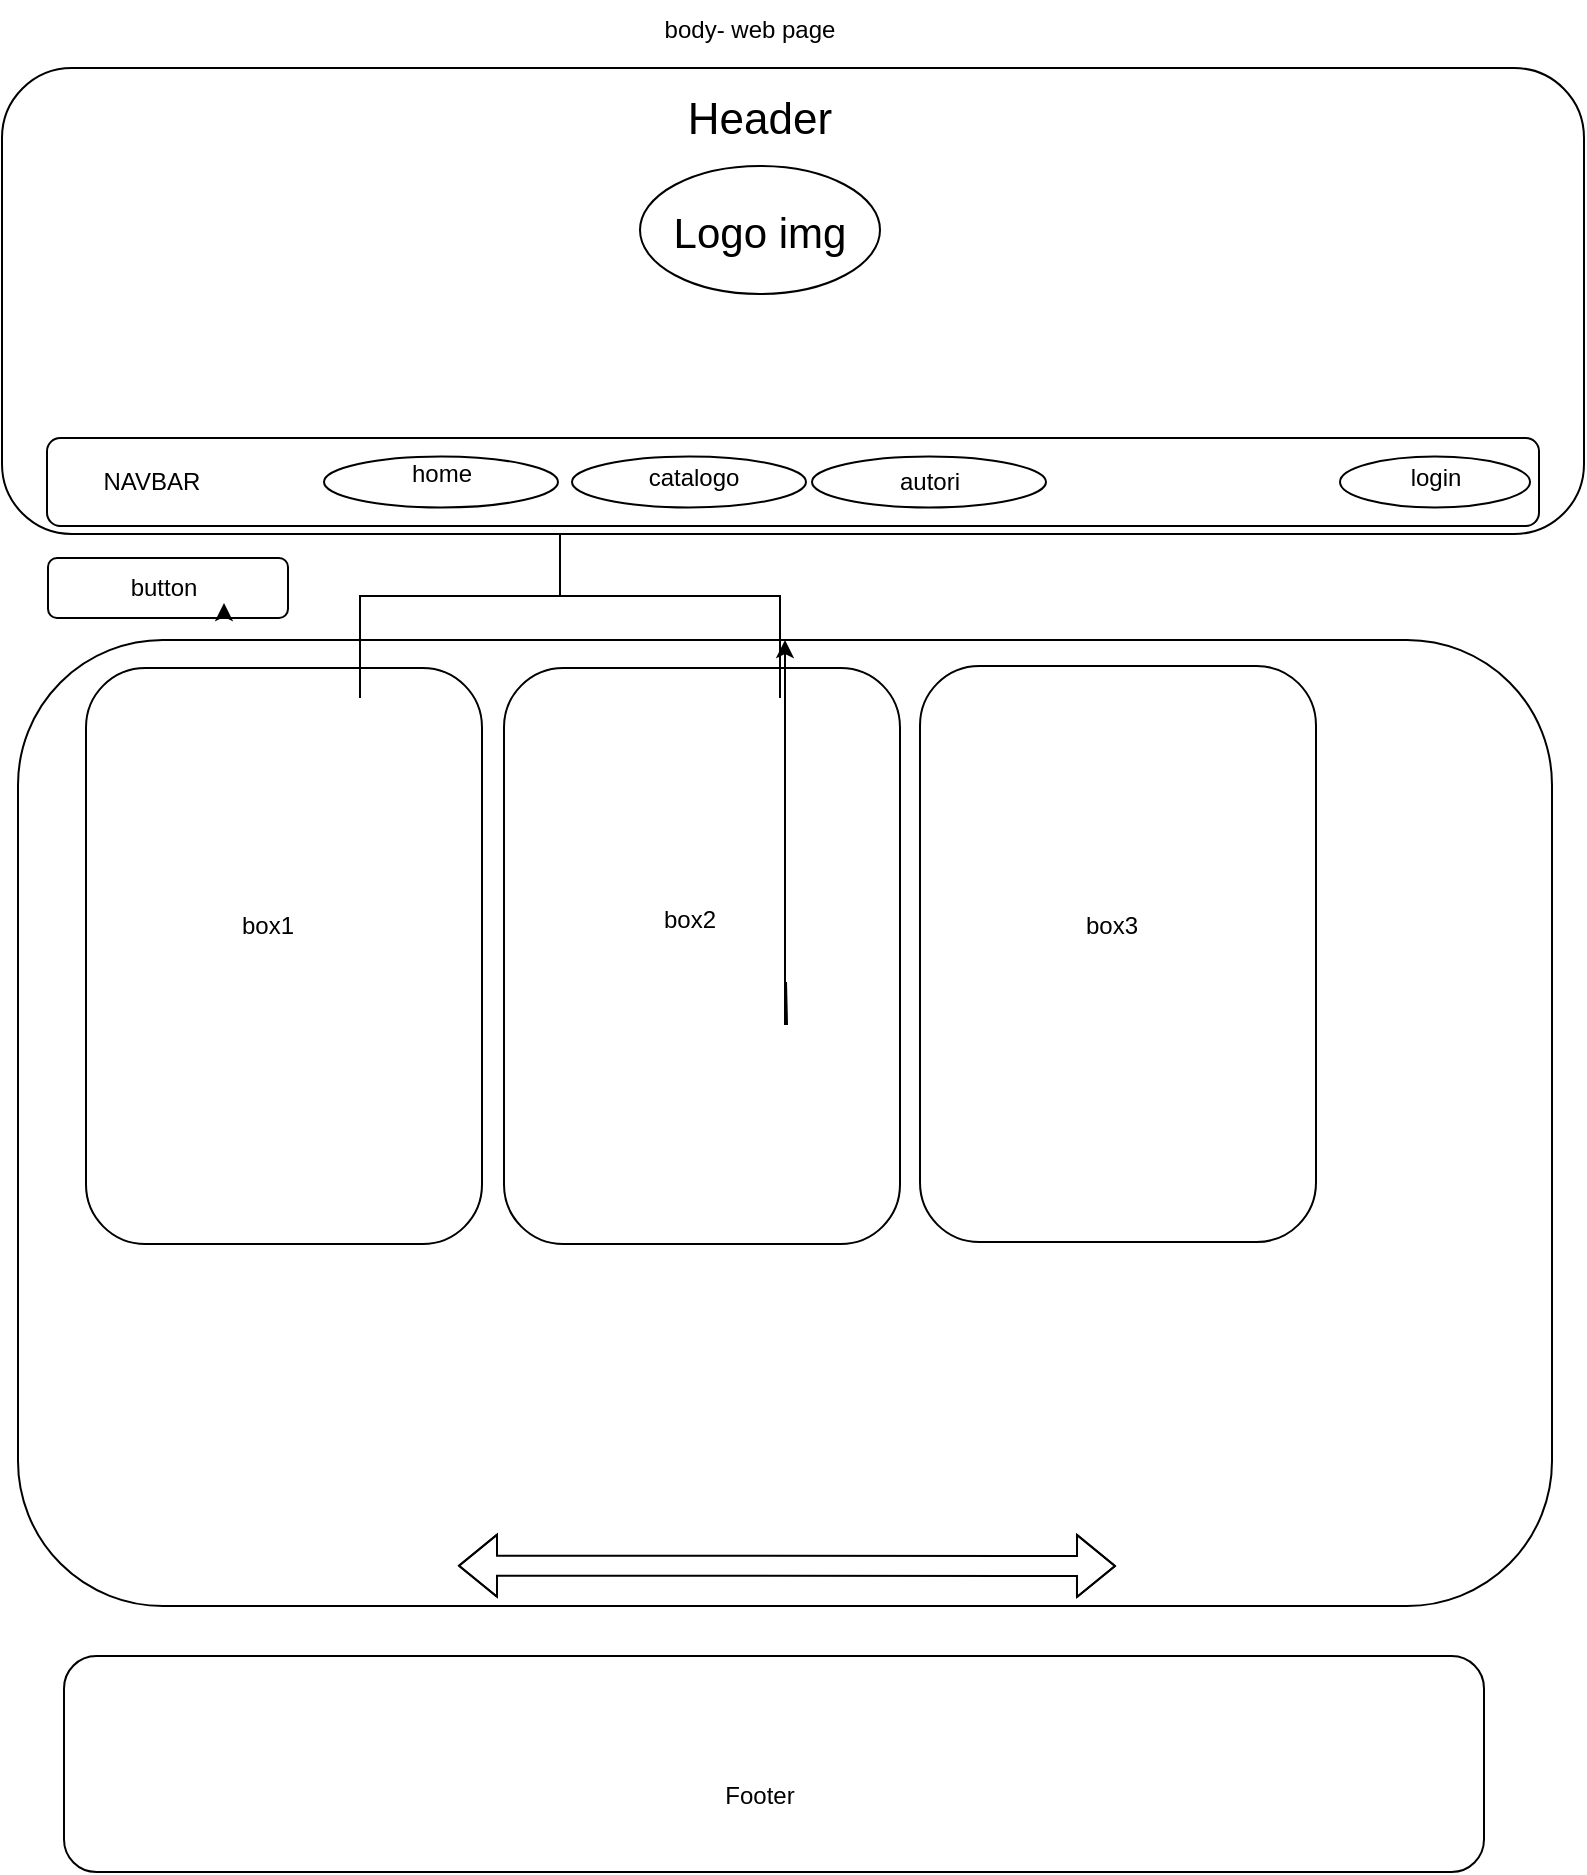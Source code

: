 <mxfile version="27.0.6">
  <diagram name="Page-1" id="CqqM9JERwxWRDDBRcF0f">
    <mxGraphModel dx="1895" dy="1031" grid="0" gridSize="10" guides="1" tooltips="1" connect="1" arrows="1" fold="1" page="1" pageScale="1" pageWidth="827" pageHeight="1169" background="light-dark(#FFFFFF,#FBFBFB)" math="0" shadow="0">
      <root>
        <mxCell id="0" />
        <mxCell id="1" parent="0" />
        <mxCell id="gH95n6j-FJJgYdoXgDkf-1" value="" style="endArrow=block;endSize=10;endFill=0;shadow=0;strokeWidth=1;rounded=0;curved=0;edgeStyle=elbowEdgeStyle;elbow=vertical;" edge="1" parent="1">
          <mxGeometry width="160" relative="1" as="geometry">
            <mxPoint x="200" y="360" as="sourcePoint" />
            <mxPoint x="300" y="258" as="targetPoint" />
          </mxGeometry>
        </mxCell>
        <mxCell id="gH95n6j-FJJgYdoXgDkf-2" value="" style="endArrow=block;endSize=10;endFill=0;shadow=0;strokeWidth=1;rounded=0;curved=0;edgeStyle=elbowEdgeStyle;elbow=vertical;" edge="1" parent="1">
          <mxGeometry width="160" relative="1" as="geometry">
            <mxPoint x="410" y="360" as="sourcePoint" />
            <mxPoint x="300" y="258" as="targetPoint" />
          </mxGeometry>
        </mxCell>
        <mxCell id="gH95n6j-FJJgYdoXgDkf-3" value="" style="endArrow=open;shadow=0;strokeWidth=1;rounded=0;curved=0;endFill=1;edgeStyle=elbowEdgeStyle;elbow=vertical;" edge="1" parent="1">
          <mxGeometry x="0.5" y="41" relative="1" as="geometry">
            <mxPoint x="380" y="189" as="sourcePoint" />
            <mxPoint x="508" y="189" as="targetPoint" />
            <mxPoint x="-40" y="32" as="offset" />
          </mxGeometry>
        </mxCell>
        <mxCell id="gH95n6j-FJJgYdoXgDkf-4" value="0..1" style="resizable=0;align=left;verticalAlign=bottom;labelBackgroundColor=none;fontSize=12;" connectable="0" vertex="1" parent="gH95n6j-FJJgYdoXgDkf-3">
          <mxGeometry x="-1" relative="1" as="geometry">
            <mxPoint y="4" as="offset" />
          </mxGeometry>
        </mxCell>
        <mxCell id="gH95n6j-FJJgYdoXgDkf-5" value="1" style="resizable=0;align=right;verticalAlign=bottom;labelBackgroundColor=none;fontSize=12;" connectable="0" vertex="1" parent="gH95n6j-FJJgYdoXgDkf-3">
          <mxGeometry x="1" relative="1" as="geometry">
            <mxPoint x="-7" y="4" as="offset" />
          </mxGeometry>
        </mxCell>
        <mxCell id="gH95n6j-FJJgYdoXgDkf-6" value="lives at" style="text;html=1;resizable=0;points=[];;align=center;verticalAlign=middle;labelBackgroundColor=none;rounded=0;shadow=0;strokeWidth=1;fontSize=12;" vertex="1" connectable="0" parent="gH95n6j-FJJgYdoXgDkf-3">
          <mxGeometry x="0.5" y="49" relative="1" as="geometry">
            <mxPoint x="-38" y="40" as="offset" />
          </mxGeometry>
        </mxCell>
        <mxCell id="gH95n6j-FJJgYdoXgDkf-7" value="" style="rounded=1;whiteSpace=wrap;html=1;strokeColor=light-dark(#000000,#060606);fillColor=light-dark(#FFFFFF,#F5F5F5);" vertex="1" parent="1">
          <mxGeometry x="21" y="45" width="791" height="233" as="geometry" />
        </mxCell>
        <mxCell id="gH95n6j-FJJgYdoXgDkf-8" value="&lt;font style=&quot;color: light-dark(rgb(0, 0, 0), rgb(0, 0, 0)); font-size: 21px;&quot;&gt;Logo img&lt;/font&gt;" style="text;html=1;align=center;verticalAlign=middle;whiteSpace=wrap;rounded=0;strokeWidth=11;fillColor=none;" vertex="1" parent="1">
          <mxGeometry x="226" y="62" width="348" height="130" as="geometry" />
        </mxCell>
        <mxCell id="gH95n6j-FJJgYdoXgDkf-9" value="" style="rounded=1;whiteSpace=wrap;html=1;fillColor=none;strokeColor=light-dark(#000000,#000000);" vertex="1" parent="1">
          <mxGeometry x="43.5" y="230" width="746" height="44" as="geometry" />
        </mxCell>
        <mxCell id="gH95n6j-FJJgYdoXgDkf-10" value="" style="ellipse;whiteSpace=wrap;html=1;fillColor=none;strokeColor=light-dark(#000000,#080808);" vertex="1" parent="1">
          <mxGeometry x="182" y="239.25" width="117" height="25.5" as="geometry" />
        </mxCell>
        <mxCell id="gH95n6j-FJJgYdoXgDkf-11" value="" style="ellipse;whiteSpace=wrap;html=1;fillColor=none;strokeColor=light-dark(#000000,#080808);" vertex="1" parent="1">
          <mxGeometry x="426" y="239.25" width="117" height="25.5" as="geometry" />
        </mxCell>
        <mxCell id="gH95n6j-FJJgYdoXgDkf-12" value="" style="ellipse;whiteSpace=wrap;html=1;fillColor=light-dark(#FFFFFF,#FFFF99);strokeColor=light-dark(#000000,#080808);" vertex="1" parent="1">
          <mxGeometry x="306" y="239.25" width="117" height="25.5" as="geometry" />
        </mxCell>
        <mxCell id="gH95n6j-FJJgYdoXgDkf-13" value="" style="ellipse;whiteSpace=wrap;html=1;fillColor=none;strokeColor=light-dark(#000000,#080808);" vertex="1" parent="1">
          <mxGeometry x="690" y="239.25" width="95" height="25.5" as="geometry" />
        </mxCell>
        <mxCell id="gH95n6j-FJJgYdoXgDkf-14" value="&lt;font style=&quot;color: light-dark(rgb(0, 0, 0), rgb(0, 0, 0));&quot;&gt;catalogo&lt;/font&gt;" style="text;html=1;align=center;verticalAlign=middle;whiteSpace=wrap;rounded=0;fillColor=none;" vertex="1" parent="1">
          <mxGeometry x="337" y="234.75" width="60" height="30" as="geometry" />
        </mxCell>
        <mxCell id="gH95n6j-FJJgYdoXgDkf-15" value="&lt;font style=&quot;color: light-dark(rgb(0, 0, 0), rgb(0, 0, 0));&quot;&gt;home&lt;/font&gt;" style="text;html=1;align=center;verticalAlign=middle;whiteSpace=wrap;rounded=0;" vertex="1" parent="1">
          <mxGeometry x="210.5" y="233" width="60" height="30" as="geometry" />
        </mxCell>
        <mxCell id="gH95n6j-FJJgYdoXgDkf-16" value="&lt;font style=&quot;color: light-dark(rgb(0, 0, 0), rgb(0, 0, 0));&quot;&gt;autori&lt;/font&gt;" style="text;html=1;align=center;verticalAlign=middle;whiteSpace=wrap;rounded=0;" vertex="1" parent="1">
          <mxGeometry x="454.5" y="237" width="60" height="30" as="geometry" />
        </mxCell>
        <mxCell id="gH95n6j-FJJgYdoXgDkf-17" value="&lt;font style=&quot;color: light-dark(rgb(0, 0, 0), rgb(0, 0, 0));&quot;&gt;login&lt;/font&gt;" style="text;html=1;align=center;verticalAlign=middle;whiteSpace=wrap;rounded=0;" vertex="1" parent="1">
          <mxGeometry x="707.5" y="234.75" width="60" height="30" as="geometry" />
        </mxCell>
        <mxCell id="gH95n6j-FJJgYdoXgDkf-18" style="edgeStyle=orthogonalEdgeStyle;rounded=0;orthogonalLoop=1;jettySize=auto;html=1;exitX=0.75;exitY=1;exitDx=0;exitDy=0;entryX=1;entryY=0.75;entryDx=0;entryDy=0;" edge="1" parent="1" source="gH95n6j-FJJgYdoXgDkf-19" target="gH95n6j-FJJgYdoXgDkf-20">
          <mxGeometry relative="1" as="geometry" />
        </mxCell>
        <mxCell id="gH95n6j-FJJgYdoXgDkf-19" value="" style="rounded=1;whiteSpace=wrap;html=1;fillColor=none;strokeColor=light-dark(#000000,#000000);" vertex="1" parent="1">
          <mxGeometry x="44" y="290" width="120" height="30" as="geometry" />
        </mxCell>
        <mxCell id="gH95n6j-FJJgYdoXgDkf-20" value="&lt;font style=&quot;color: light-dark(rgb(0, 0, 0), rgb(0, 0, 0));&quot;&gt;button&lt;/font&gt;" style="text;html=1;align=center;verticalAlign=middle;whiteSpace=wrap;rounded=0;" vertex="1" parent="1">
          <mxGeometry x="72" y="290" width="60" height="30" as="geometry" />
        </mxCell>
        <mxCell id="gH95n6j-FJJgYdoXgDkf-21" value="" style="rounded=1;whiteSpace=wrap;html=1;fillColor=none;strokeColor=light-dark(#000000,#000000);" vertex="1" parent="1">
          <mxGeometry x="29" y="331" width="767" height="483" as="geometry" />
        </mxCell>
        <mxCell id="gH95n6j-FJJgYdoXgDkf-22" style="edgeStyle=orthogonalEdgeStyle;rounded=0;orthogonalLoop=1;jettySize=auto;html=1;exitX=0.5;exitY=1;exitDx=0;exitDy=0;" edge="1" parent="1" target="gH95n6j-FJJgYdoXgDkf-21">
          <mxGeometry relative="1" as="geometry">
            <mxPoint x="413" y="502" as="sourcePoint" />
          </mxGeometry>
        </mxCell>
        <mxCell id="gH95n6j-FJJgYdoXgDkf-23" value="" style="rounded=1;whiteSpace=wrap;html=1;fillColor=none;strokeColor=light-dark(#000000,#000000);" vertex="1" parent="1">
          <mxGeometry x="52" y="839" width="710" height="108" as="geometry" />
        </mxCell>
        <mxCell id="gH95n6j-FJJgYdoXgDkf-24" value="&lt;font style=&quot;color: light-dark(rgb(0, 0, 0), rgb(0, 0, 0));&quot;&gt;Footer&lt;/font&gt;" style="text;html=1;align=center;verticalAlign=middle;whiteSpace=wrap;rounded=0;" vertex="1" parent="1">
          <mxGeometry x="370" y="894" width="60" height="30" as="geometry" />
        </mxCell>
        <mxCell id="gH95n6j-FJJgYdoXgDkf-25" value="&lt;font style=&quot;color: light-dark(rgb(0, 0, 0), rgb(0, 0, 0)); font-size: 22px;&quot;&gt;Header&lt;/font&gt;" style="text;html=1;align=center;verticalAlign=middle;whiteSpace=wrap;rounded=0;" vertex="1" parent="1">
          <mxGeometry x="370" y="56" width="60" height="30" as="geometry" />
        </mxCell>
        <mxCell id="gH95n6j-FJJgYdoXgDkf-26" value="" style="ellipse;whiteSpace=wrap;html=1;fillColor=none;strokeColor=light-dark(#000000,#CCCC00);" vertex="1" parent="1">
          <mxGeometry x="340" y="94" width="120" height="64" as="geometry" />
        </mxCell>
        <mxCell id="gH95n6j-FJJgYdoXgDkf-27" value="&lt;font style=&quot;color: light-dark(rgb(0, 0, 0), rgb(0, 0, 0));&quot;&gt;NAVBAR&lt;/font&gt;" style="text;html=1;align=center;verticalAlign=middle;whiteSpace=wrap;rounded=0;" vertex="1" parent="1">
          <mxGeometry x="66" y="237" width="60" height="30" as="geometry" />
        </mxCell>
        <mxCell id="gH95n6j-FJJgYdoXgDkf-28" value="&lt;font style=&quot;color: light-dark(rgb(0, 0, 0), rgb(0, 0, 0));&quot;&gt;body- web page&lt;/font&gt;" style="text;html=1;align=center;verticalAlign=middle;whiteSpace=wrap;rounded=0;" vertex="1" parent="1">
          <mxGeometry x="280" y="11" width="229.5" height="30" as="geometry" />
        </mxCell>
        <mxCell id="gH95n6j-FJJgYdoXgDkf-29" value="" style="rounded=1;whiteSpace=wrap;html=1;fillColor=none;strokeColor=light-dark(#000000,#000000);" vertex="1" parent="1">
          <mxGeometry x="63" y="345" width="198" height="288" as="geometry" />
        </mxCell>
        <mxCell id="gH95n6j-FJJgYdoXgDkf-30" value="" style="rounded=1;whiteSpace=wrap;html=1;fillColor=none;strokeColor=light-dark(#000000,#000000);" vertex="1" parent="1">
          <mxGeometry x="272" y="345" width="198" height="288" as="geometry" />
        </mxCell>
        <mxCell id="gH95n6j-FJJgYdoXgDkf-31" value="" style="rounded=1;whiteSpace=wrap;html=1;fillColor=none;strokeColor=light-dark(#000000,#000000);" vertex="1" parent="1">
          <mxGeometry x="480" y="344" width="198" height="288" as="geometry" />
        </mxCell>
        <mxCell id="gH95n6j-FJJgYdoXgDkf-32" value="" style="shape=flexArrow;endArrow=classic;startArrow=classic;html=1;rounded=0;strokeColor=light-dark(#000000,#000000);" edge="1" parent="1">
          <mxGeometry width="100" height="100" relative="1" as="geometry">
            <mxPoint x="249" y="793.84" as="sourcePoint" />
            <mxPoint x="578" y="794" as="targetPoint" />
            <Array as="points">
              <mxPoint x="317" y="793.84" />
            </Array>
          </mxGeometry>
        </mxCell>
        <mxCell id="gH95n6j-FJJgYdoXgDkf-33" value="&lt;font style=&quot;color: light-dark(rgb(0, 0, 0), rgb(0, 0, 0));&quot;&gt;box1&lt;/font&gt;" style="text;html=1;align=center;verticalAlign=middle;whiteSpace=wrap;rounded=0;" vertex="1" parent="1">
          <mxGeometry x="124" y="459" width="60" height="30" as="geometry" />
        </mxCell>
        <mxCell id="gH95n6j-FJJgYdoXgDkf-34" value="&lt;font style=&quot;color: light-dark(rgb(0, 0, 0), rgb(0, 0, 0));&quot;&gt;box2&lt;/font&gt;" style="text;html=1;align=center;verticalAlign=middle;whiteSpace=wrap;rounded=0;" vertex="1" parent="1">
          <mxGeometry x="335" y="456" width="60" height="30" as="geometry" />
        </mxCell>
        <mxCell id="gH95n6j-FJJgYdoXgDkf-35" value="&lt;font style=&quot;color: light-dark(rgb(0, 0, 0), rgb(0, 0, 0));&quot;&gt;box3&lt;/font&gt;" style="text;html=1;align=center;verticalAlign=middle;whiteSpace=wrap;rounded=0;" vertex="1" parent="1">
          <mxGeometry x="546" y="459" width="60" height="30" as="geometry" />
        </mxCell>
      </root>
    </mxGraphModel>
  </diagram>
</mxfile>
